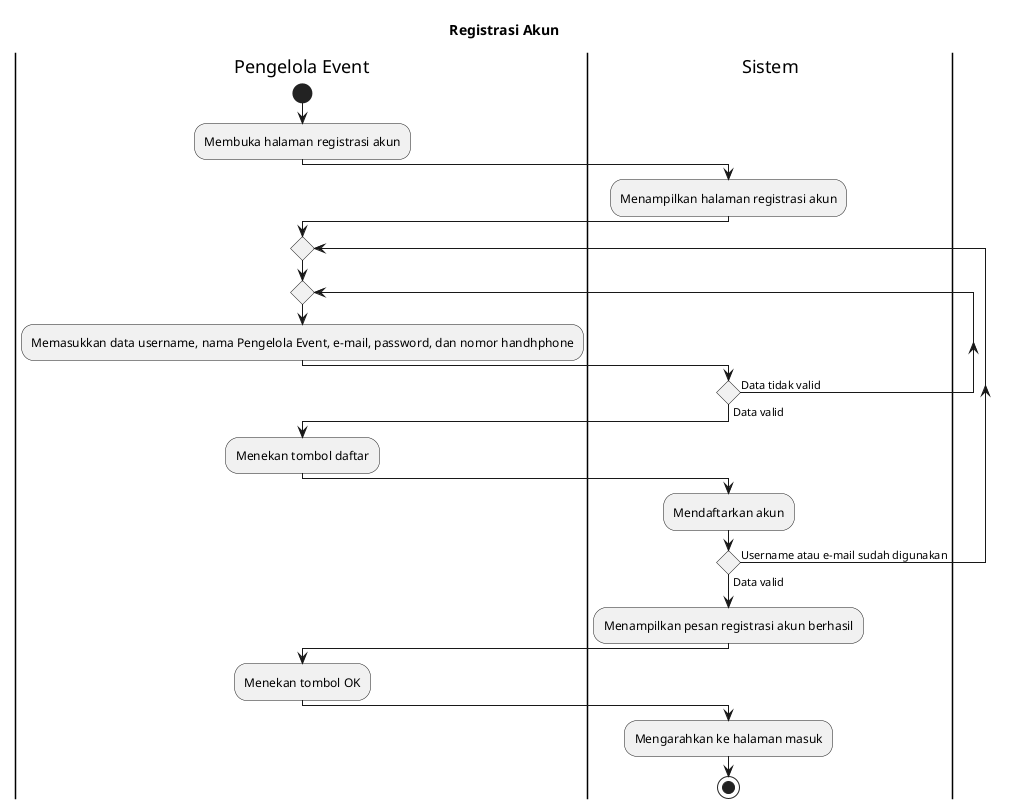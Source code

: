 @startuml "activity_diagram_masuk"

title "Registrasi Akun"

|Pengelola Event|
    start
    :Membuka halaman registrasi akun;
|Sistem|
    :Menampilkan halaman registrasi akun;
|Pengelola Event|
    repeat
    repeat
    :Memasukkan data username, nama Pengelola Event, e-mail, password, dan nomor handhphone; 
|Sistem|
    repeat while () is (Data tidak valid) not (Data valid)
|Pengelola Event|
    :Menekan tombol daftar;
|Sistem| 
    :Mendaftarkan akun;
    repeat while () is (Username atau e-mail sudah digunakan) not (Data valid)
    :Menampilkan pesan registrasi akun berhasil;
|Pengelola Event|
    :Menekan tombol OK;
|Sistem|
    :Mengarahkan ke halaman masuk;
    stop
@enduml